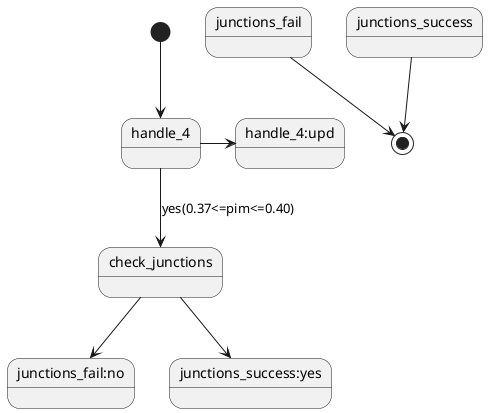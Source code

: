 @startuml
[*]-->handle_4
handle_4->handle_4:upd
handle_4-->check_junctions:yes(0.37<=pim<=0.40)
check_junctions-->junctions_fail:no
check_junctions-->junctions_success:yes
junctions_fail-->[*]
junctions_success-->[*]
@enduml